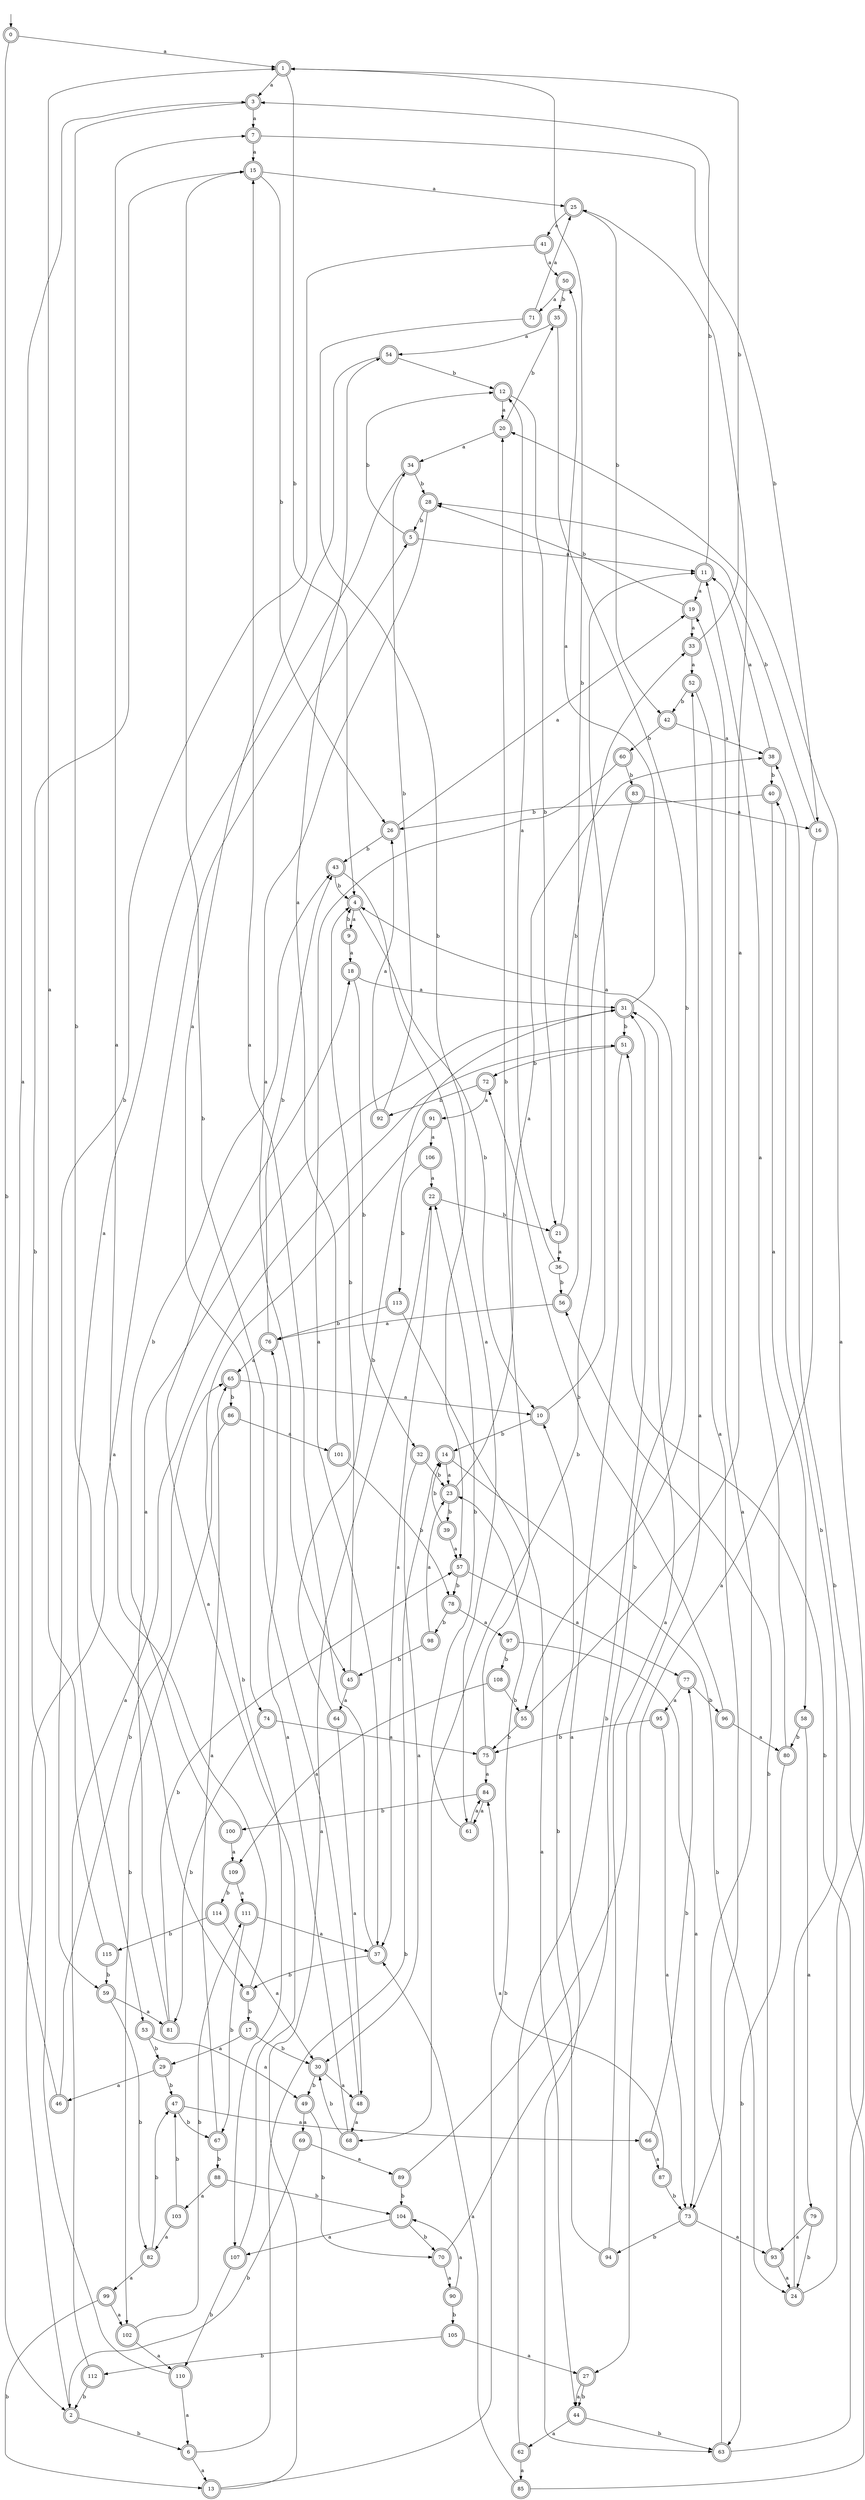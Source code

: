 digraph RandomDFA {
  __start0 [label="", shape=none];
  __start0 -> 0 [label=""];
  0 [shape=circle] [shape=doublecircle]
  0 -> 1 [label="a"]
  0 -> 2 [label="b"]
  1 [shape=doublecircle]
  1 -> 3 [label="a"]
  1 -> 4 [label="b"]
  2 [shape=doublecircle]
  2 -> 5 [label="a"]
  2 -> 6 [label="b"]
  3 [shape=doublecircle]
  3 -> 7 [label="a"]
  3 -> 8 [label="b"]
  4 [shape=doublecircle]
  4 -> 9 [label="a"]
  4 -> 10 [label="b"]
  5 [shape=doublecircle]
  5 -> 11 [label="a"]
  5 -> 12 [label="b"]
  6 [shape=doublecircle]
  6 -> 13 [label="a"]
  6 -> 14 [label="b"]
  7 [shape=doublecircle]
  7 -> 15 [label="a"]
  7 -> 16 [label="b"]
  8 [shape=doublecircle]
  8 -> 7 [label="a"]
  8 -> 17 [label="b"]
  9 [shape=doublecircle]
  9 -> 18 [label="a"]
  9 -> 4 [label="b"]
  10 [shape=doublecircle]
  10 -> 11 [label="a"]
  10 -> 14 [label="b"]
  11 [shape=doublecircle]
  11 -> 19 [label="a"]
  11 -> 3 [label="b"]
  12 [shape=doublecircle]
  12 -> 20 [label="a"]
  12 -> 21 [label="b"]
  13 [shape=doublecircle]
  13 -> 22 [label="a"]
  13 -> 23 [label="b"]
  14 [shape=doublecircle]
  14 -> 23 [label="a"]
  14 -> 24 [label="b"]
  15 [shape=doublecircle]
  15 -> 25 [label="a"]
  15 -> 26 [label="b"]
  16 [shape=doublecircle]
  16 -> 27 [label="a"]
  16 -> 28 [label="b"]
  17 [shape=doublecircle]
  17 -> 29 [label="a"]
  17 -> 30 [label="b"]
  18 [shape=doublecircle]
  18 -> 31 [label="a"]
  18 -> 32 [label="b"]
  19 [shape=doublecircle]
  19 -> 33 [label="a"]
  19 -> 28 [label="b"]
  20 [shape=doublecircle]
  20 -> 34 [label="a"]
  20 -> 35 [label="b"]
  21 [shape=doublecircle]
  21 -> 36 [label="a"]
  21 -> 33 [label="b"]
  22 [shape=doublecircle]
  22 -> 37 [label="a"]
  22 -> 21 [label="b"]
  23 [shape=doublecircle]
  23 -> 38 [label="a"]
  23 -> 39 [label="b"]
  24 [shape=doublecircle]
  24 -> 20 [label="a"]
  24 -> 40 [label="b"]
  25 [shape=doublecircle]
  25 -> 41 [label="a"]
  25 -> 42 [label="b"]
  26 [shape=doublecircle]
  26 -> 19 [label="a"]
  26 -> 43 [label="b"]
  27 [shape=doublecircle]
  27 -> 44 [label="a"]
  27 -> 44 [label="b"]
  28 [shape=doublecircle]
  28 -> 45 [label="a"]
  28 -> 5 [label="b"]
  29 [shape=doublecircle]
  29 -> 46 [label="a"]
  29 -> 47 [label="b"]
  30 [shape=doublecircle]
  30 -> 48 [label="a"]
  30 -> 49 [label="b"]
  31 [shape=doublecircle]
  31 -> 50 [label="a"]
  31 -> 51 [label="b"]
  32 [shape=doublecircle]
  32 -> 30 [label="a"]
  32 -> 23 [label="b"]
  33 [shape=doublecircle]
  33 -> 52 [label="a"]
  33 -> 1 [label="b"]
  34 [shape=doublecircle]
  34 -> 53 [label="a"]
  34 -> 28 [label="b"]
  35 [shape=doublecircle]
  35 -> 54 [label="a"]
  35 -> 55 [label="b"]
  36
  36 -> 12 [label="a"]
  36 -> 56 [label="b"]
  37 [shape=doublecircle]
  37 -> 15 [label="a"]
  37 -> 8 [label="b"]
  38 [shape=doublecircle]
  38 -> 11 [label="a"]
  38 -> 40 [label="b"]
  39 [shape=doublecircle]
  39 -> 57 [label="a"]
  39 -> 14 [label="b"]
  40 [shape=doublecircle]
  40 -> 58 [label="a"]
  40 -> 26 [label="b"]
  41 [shape=doublecircle]
  41 -> 50 [label="a"]
  41 -> 59 [label="b"]
  42 [shape=doublecircle]
  42 -> 38 [label="a"]
  42 -> 60 [label="b"]
  43 [shape=doublecircle]
  43 -> 61 [label="a"]
  43 -> 4 [label="b"]
  44 [shape=doublecircle]
  44 -> 62 [label="a"]
  44 -> 63 [label="b"]
  45 [shape=doublecircle]
  45 -> 64 [label="a"]
  45 -> 4 [label="b"]
  46 [shape=doublecircle]
  46 -> 3 [label="a"]
  46 -> 65 [label="b"]
  47 [shape=doublecircle]
  47 -> 66 [label="a"]
  47 -> 67 [label="b"]
  48 [shape=doublecircle]
  48 -> 68 [label="a"]
  48 -> 15 [label="b"]
  49 [shape=doublecircle]
  49 -> 69 [label="a"]
  49 -> 70 [label="b"]
  50 [shape=doublecircle]
  50 -> 71 [label="a"]
  50 -> 35 [label="b"]
  51 [shape=doublecircle]
  51 -> 63 [label="a"]
  51 -> 72 [label="b"]
  52 [shape=doublecircle]
  52 -> 73 [label="a"]
  52 -> 42 [label="b"]
  53 [shape=doublecircle]
  53 -> 49 [label="a"]
  53 -> 29 [label="b"]
  54 [shape=doublecircle]
  54 -> 74 [label="a"]
  54 -> 12 [label="b"]
  55 [shape=doublecircle]
  55 -> 25 [label="a"]
  55 -> 75 [label="b"]
  56 [shape=doublecircle]
  56 -> 76 [label="a"]
  56 -> 1 [label="b"]
  57 [shape=doublecircle]
  57 -> 77 [label="a"]
  57 -> 78 [label="b"]
  58 [shape=doublecircle]
  58 -> 79 [label="a"]
  58 -> 80 [label="b"]
  59 [shape=doublecircle]
  59 -> 81 [label="a"]
  59 -> 82 [label="b"]
  60 [shape=doublecircle]
  60 -> 37 [label="a"]
  60 -> 83 [label="b"]
  61 [shape=doublecircle]
  61 -> 84 [label="a"]
  61 -> 22 [label="b"]
  62 [shape=doublecircle]
  62 -> 85 [label="a"]
  62 -> 31 [label="b"]
  63 [shape=doublecircle]
  63 -> 19 [label="a"]
  63 -> 38 [label="b"]
  64 [shape=doublecircle]
  64 -> 48 [label="a"]
  64 -> 31 [label="b"]
  65 [shape=doublecircle]
  65 -> 10 [label="a"]
  65 -> 86 [label="b"]
  66 [shape=doublecircle]
  66 -> 87 [label="a"]
  66 -> 77 [label="b"]
  67 [shape=doublecircle]
  67 -> 65 [label="a"]
  67 -> 88 [label="b"]
  68 [shape=doublecircle]
  68 -> 76 [label="a"]
  68 -> 30 [label="b"]
  69 [shape=doublecircle]
  69 -> 89 [label="a"]
  69 -> 2 [label="b"]
  70 [shape=doublecircle]
  70 -> 90 [label="a"]
  70 -> 4 [label="b"]
  71 [shape=doublecircle]
  71 -> 25 [label="a"]
  71 -> 57 [label="b"]
  72 [shape=doublecircle]
  72 -> 91 [label="a"]
  72 -> 92 [label="b"]
  73 [shape=doublecircle]
  73 -> 93 [label="a"]
  73 -> 94 [label="b"]
  74 [shape=doublecircle]
  74 -> 75 [label="a"]
  74 -> 81 [label="b"]
  75 [shape=doublecircle]
  75 -> 84 [label="a"]
  75 -> 20 [label="b"]
  76 [shape=doublecircle]
  76 -> 65 [label="a"]
  76 -> 43 [label="b"]
  77 [shape=doublecircle]
  77 -> 95 [label="a"]
  77 -> 96 [label="b"]
  78 [shape=doublecircle]
  78 -> 97 [label="a"]
  78 -> 98 [label="b"]
  79 [shape=doublecircle]
  79 -> 93 [label="a"]
  79 -> 24 [label="b"]
  80 [shape=doublecircle]
  80 -> 11 [label="a"]
  80 -> 63 [label="b"]
  81 [shape=doublecircle]
  81 -> 31 [label="a"]
  81 -> 57 [label="b"]
  82 [shape=doublecircle]
  82 -> 99 [label="a"]
  82 -> 47 [label="b"]
  83 [shape=doublecircle]
  83 -> 16 [label="a"]
  83 -> 68 [label="b"]
  84 [shape=doublecircle]
  84 -> 61 [label="a"]
  84 -> 100 [label="b"]
  85 [shape=doublecircle]
  85 -> 37 [label="a"]
  85 -> 51 [label="b"]
  86 [shape=doublecircle]
  86 -> 101 [label="a"]
  86 -> 102 [label="b"]
  87 [shape=doublecircle]
  87 -> 84 [label="a"]
  87 -> 73 [label="b"]
  88 [shape=doublecircle]
  88 -> 103 [label="a"]
  88 -> 104 [label="b"]
  89 [shape=doublecircle]
  89 -> 52 [label="a"]
  89 -> 104 [label="b"]
  90 [shape=doublecircle]
  90 -> 104 [label="a"]
  90 -> 105 [label="b"]
  91 [shape=doublecircle]
  91 -> 106 [label="a"]
  91 -> 107 [label="b"]
  92 [shape=doublecircle]
  92 -> 26 [label="a"]
  92 -> 34 [label="b"]
  93 [shape=doublecircle]
  93 -> 24 [label="a"]
  93 -> 56 [label="b"]
  94 [shape=doublecircle]
  94 -> 31 [label="a"]
  94 -> 10 [label="b"]
  95 [shape=doublecircle]
  95 -> 73 [label="a"]
  95 -> 75 [label="b"]
  96 [shape=doublecircle]
  96 -> 80 [label="a"]
  96 -> 72 [label="b"]
  97 [shape=doublecircle]
  97 -> 73 [label="a"]
  97 -> 108 [label="b"]
  98 [shape=doublecircle]
  98 -> 23 [label="a"]
  98 -> 45 [label="b"]
  99 [shape=doublecircle]
  99 -> 102 [label="a"]
  99 -> 13 [label="b"]
  100 [shape=doublecircle]
  100 -> 109 [label="a"]
  100 -> 43 [label="b"]
  101 [shape=doublecircle]
  101 -> 54 [label="a"]
  101 -> 78 [label="b"]
  102 [shape=doublecircle]
  102 -> 110 [label="a"]
  102 -> 111 [label="b"]
  103 [shape=doublecircle]
  103 -> 82 [label="a"]
  103 -> 47 [label="b"]
  104 [shape=doublecircle]
  104 -> 107 [label="a"]
  104 -> 70 [label="b"]
  105 [shape=doublecircle]
  105 -> 27 [label="a"]
  105 -> 112 [label="b"]
  106 [shape=doublecircle]
  106 -> 22 [label="a"]
  106 -> 113 [label="b"]
  107 [shape=doublecircle]
  107 -> 18 [label="a"]
  107 -> 110 [label="b"]
  108 [shape=doublecircle]
  108 -> 109 [label="a"]
  108 -> 55 [label="b"]
  109 [shape=doublecircle]
  109 -> 111 [label="a"]
  109 -> 114 [label="b"]
  110 [shape=doublecircle]
  110 -> 6 [label="a"]
  110 -> 15 [label="b"]
  111 [shape=doublecircle]
  111 -> 37 [label="a"]
  111 -> 67 [label="b"]
  112 [shape=doublecircle]
  112 -> 51 [label="a"]
  112 -> 2 [label="b"]
  113 [shape=doublecircle]
  113 -> 44 [label="a"]
  113 -> 76 [label="b"]
  114 [shape=doublecircle]
  114 -> 30 [label="a"]
  114 -> 115 [label="b"]
  115 [shape=doublecircle]
  115 -> 1 [label="a"]
  115 -> 59 [label="b"]
}
